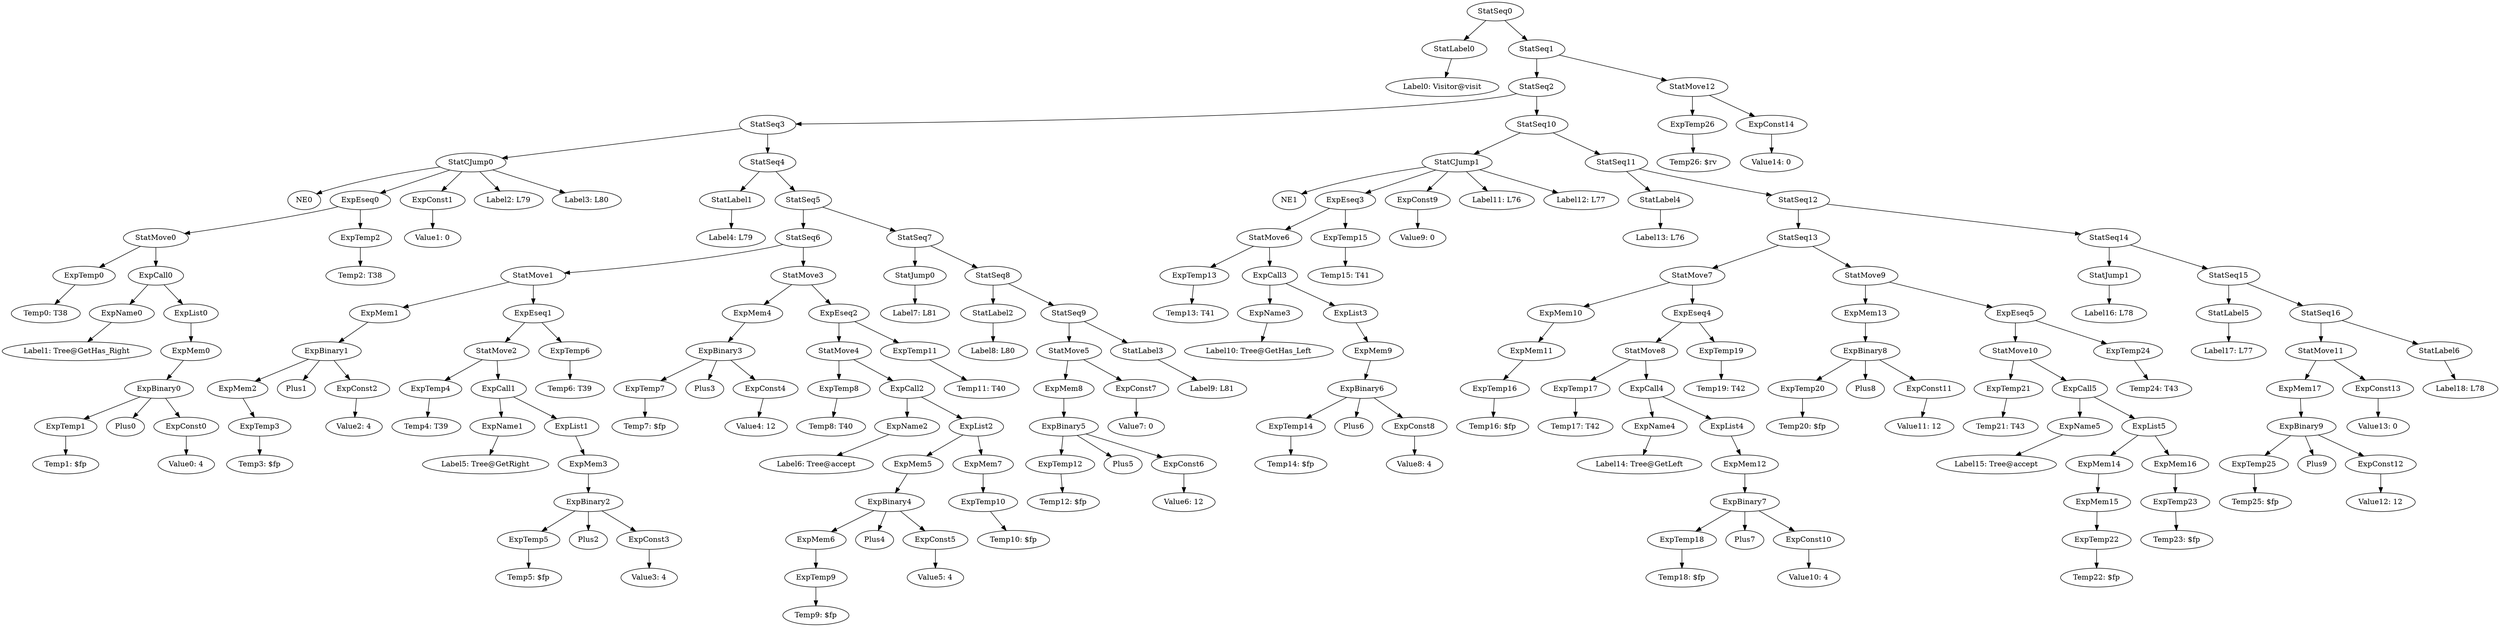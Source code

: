 digraph {
	ordering = out;
	ExpConst14 -> "Value14: 0";
	ExpTemp26 -> "Temp26: $rv";
	ExpConst13 -> "Value13: 0";
	ExpMem17 -> ExpBinary9;
	ExpConst12 -> "Value12: 12";
	StatSeq15 -> StatLabel5;
	StatSeq15 -> StatSeq16;
	StatSeq14 -> StatJump1;
	StatSeq14 -> StatSeq15;
	StatSeq12 -> StatSeq13;
	StatSeq12 -> StatSeq14;
	ExpTemp24 -> "Temp24: T43";
	ExpEseq5 -> StatMove10;
	ExpEseq5 -> ExpTemp24;
	ExpList5 -> ExpMem14;
	ExpList5 -> ExpMem16;
	ExpMem14 -> ExpMem15;
	ExpCall5 -> ExpName5;
	ExpCall5 -> ExpList5;
	ExpName5 -> "Label15: Tree@accept";
	StatMove10 -> ExpTemp21;
	StatMove10 -> ExpCall5;
	ExpTemp21 -> "Temp21: T43";
	StatMove9 -> ExpMem13;
	StatMove9 -> ExpEseq5;
	ExpMem13 -> ExpBinary8;
	ExpConst11 -> "Value11: 12";
	ExpBinary8 -> ExpTemp20;
	ExpBinary8 -> Plus8;
	ExpBinary8 -> ExpConst11;
	ExpEseq4 -> StatMove8;
	ExpEseq4 -> ExpTemp19;
	ExpList4 -> ExpMem12;
	ExpMem12 -> ExpBinary7;
	StatMove3 -> ExpMem4;
	StatMove3 -> ExpEseq2;
	ExpConst4 -> "Value4: 12";
	ExpConst2 -> "Value2: 4";
	ExpTemp6 -> "Temp6: T39";
	StatMove6 -> ExpTemp13;
	StatMove6 -> ExpCall3;
	ExpMem3 -> ExpBinary2;
	ExpConst3 -> "Value3: 4";
	ExpBinary2 -> ExpTemp5;
	ExpBinary2 -> Plus2;
	ExpBinary2 -> ExpConst3;
	ExpTemp19 -> "Temp19: T42";
	StatLabel0 -> "Label0: Visitor@visit";
	ExpMem5 -> ExpBinary4;
	ExpCall1 -> ExpName1;
	ExpCall1 -> ExpList1;
	StatJump0 -> "Label7: L81";
	ExpName1 -> "Label5: Tree@GetRight";
	ExpEseq1 -> StatMove2;
	ExpEseq1 -> ExpTemp6;
	ExpTemp15 -> "Temp15: T41";
	StatSeq10 -> StatCJump1;
	StatSeq10 -> StatSeq11;
	StatMove2 -> ExpTemp4;
	StatMove2 -> ExpCall1;
	ExpTemp7 -> "Temp7: $fp";
	ExpTemp0 -> "Temp0: T38";
	ExpTemp25 -> "Temp25: $fp";
	ExpEseq3 -> StatMove6;
	ExpEseq3 -> ExpTemp15;
	StatLabel5 -> "Label17: L77";
	ExpTemp4 -> "Temp4: T39";
	ExpMem1 -> ExpBinary1;
	ExpConst6 -> "Value6: 12";
	ExpTemp20 -> "Temp20: $fp";
	ExpConst8 -> "Value8: 4";
	ExpName0 -> "Label1: Tree@GetHas_Right";
	ExpMem4 -> ExpBinary3;
	ExpName4 -> "Label14: Tree@GetLeft";
	ExpBinary0 -> ExpTemp1;
	ExpBinary0 -> Plus0;
	ExpBinary0 -> ExpConst0;
	StatMove0 -> ExpTemp0;
	StatMove0 -> ExpCall0;
	StatMove8 -> ExpTemp17;
	StatMove8 -> ExpCall4;
	StatSeq3 -> StatCJump0;
	StatSeq3 -> StatSeq4;
	StatLabel3 -> "Label9: L81";
	ExpBinary3 -> ExpTemp7;
	ExpBinary3 -> Plus3;
	ExpBinary3 -> ExpConst4;
	ExpMem7 -> ExpTemp10;
	ExpConst0 -> "Value0: 4";
	ExpName2 -> "Label6: Tree@accept";
	StatSeq16 -> StatMove11;
	StatSeq16 -> StatLabel6;
	StatSeq7 -> StatJump0;
	StatSeq7 -> StatSeq8;
	ExpTemp5 -> "Temp5: $fp";
	StatSeq6 -> StatMove1;
	StatSeq6 -> StatMove3;
	ExpTemp3 -> "Temp3: $fp";
	StatSeq8 -> StatLabel2;
	StatSeq8 -> StatSeq9;
	ExpMem15 -> ExpTemp22;
	ExpTemp8 -> "Temp8: T40";
	ExpTemp18 -> "Temp18: $fp";
	ExpBinary9 -> ExpTemp25;
	ExpBinary9 -> Plus9;
	ExpBinary9 -> ExpConst12;
	ExpBinary7 -> ExpTemp18;
	ExpBinary7 -> Plus7;
	ExpBinary7 -> ExpConst10;
	StatMove1 -> ExpMem1;
	StatMove1 -> ExpEseq1;
	StatCJump0 -> NE0;
	StatCJump0 -> ExpEseq0;
	StatCJump0 -> ExpConst1;
	StatCJump0 -> "Label2: L79";
	StatCJump0 -> "Label3: L80";
	ExpList0 -> ExpMem0;
	ExpConst10 -> "Value10: 4";
	ExpBinary1 -> ExpMem2;
	ExpBinary1 -> Plus1;
	ExpBinary1 -> ExpConst2;
	ExpMem0 -> ExpBinary0;
	ExpTemp11 -> "Temp11: T40";
	ExpEseq0 -> StatMove0;
	ExpEseq0 -> ExpTemp2;
	ExpTemp2 -> "Temp2: T38";
	ExpConst1 -> "Value1: 0";
	ExpCall0 -> ExpName0;
	ExpCall0 -> ExpList0;
	StatSeq9 -> StatMove5;
	StatSeq9 -> StatLabel3;
	StatJump1 -> "Label16: L78";
	StatSeq4 -> StatLabel1;
	StatSeq4 -> StatSeq5;
	StatSeq1 -> StatSeq2;
	StatSeq1 -> StatMove12;
	ExpMem2 -> ExpTemp3;
	StatLabel6 -> "Label18: L78";
	ExpTemp12 -> "Temp12: $fp";
	StatLabel1 -> "Label4: L79";
	ExpCall2 -> ExpName2;
	ExpCall2 -> ExpList2;
	ExpMem6 -> ExpTemp9;
	StatSeq0 -> StatLabel0;
	StatSeq0 -> StatSeq1;
	ExpConst5 -> "Value5: 4";
	ExpTemp22 -> "Temp22: $fp";
	ExpList2 -> ExpMem5;
	ExpList2 -> ExpMem7;
	ExpBinary4 -> ExpMem6;
	ExpBinary4 -> Plus4;
	ExpBinary4 -> ExpConst5;
	ExpTemp1 -> "Temp1: $fp";
	ExpList1 -> ExpMem3;
	ExpEseq2 -> StatMove4;
	ExpEseq2 -> ExpTemp11;
	ExpName3 -> "Label10: Tree@GetHas_Left";
	StatSeq5 -> StatSeq6;
	StatSeq5 -> StatSeq7;
	StatLabel4 -> "Label13: L76";
	ExpTemp9 -> "Temp9: $fp";
	ExpCall4 -> ExpName4;
	ExpCall4 -> ExpList4;
	ExpBinary5 -> ExpTemp12;
	ExpBinary5 -> Plus5;
	ExpBinary5 -> ExpConst6;
	StatMove4 -> ExpTemp8;
	StatMove4 -> ExpCall2;
	StatMove5 -> ExpMem8;
	StatMove5 -> ExpConst7;
	StatLabel2 -> "Label8: L80";
	ExpConst9 -> "Value9: 0";
	StatSeq11 -> StatLabel4;
	StatSeq11 -> StatSeq12;
	ExpMem8 -> ExpBinary5;
	ExpConst7 -> "Value7: 0";
	StatSeq2 -> StatSeq3;
	StatSeq2 -> StatSeq10;
	ExpCall3 -> ExpName3;
	ExpCall3 -> ExpList3;
	StatCJump1 -> NE1;
	StatCJump1 -> ExpEseq3;
	StatCJump1 -> ExpConst9;
	StatCJump1 -> "Label11: L76";
	StatCJump1 -> "Label12: L77";
	ExpTemp13 -> "Temp13: T41";
	StatMove12 -> ExpTemp26;
	StatMove12 -> ExpConst14;
	ExpTemp14 -> "Temp14: $fp";
	ExpMem16 -> ExpTemp23;
	ExpBinary6 -> ExpTemp14;
	ExpBinary6 -> Plus6;
	ExpBinary6 -> ExpConst8;
	ExpTemp16 -> "Temp16: $fp";
	ExpList3 -> ExpMem9;
	StatMove11 -> ExpMem17;
	StatMove11 -> ExpConst13;
	ExpMem11 -> ExpTemp16;
	ExpTemp10 -> "Temp10: $fp";
	ExpMem10 -> ExpMem11;
	StatMove7 -> ExpMem10;
	StatMove7 -> ExpEseq4;
	ExpTemp23 -> "Temp23: $fp";
	StatSeq13 -> StatMove7;
	StatSeq13 -> StatMove9;
	ExpMem9 -> ExpBinary6;
	ExpTemp17 -> "Temp17: T42";
}

